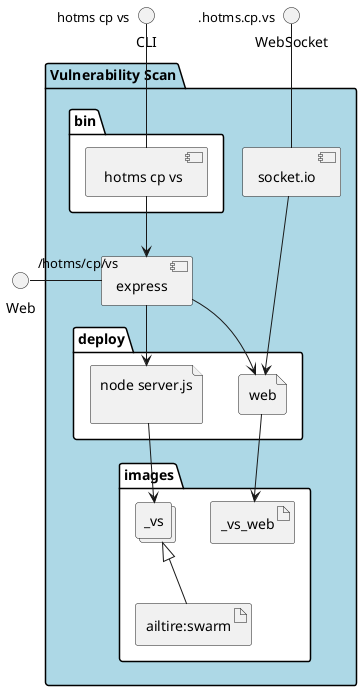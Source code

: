 @startuml
  interface CLI
  interface Web
  interface WebSocket
package "Vulnerability Scan" #lightblue {
  component express as REST
  component socket.io as socket
  folder bin #ffffff {
    component " hotms cp vs" as binName
  }
  binName --> REST

  folder deploy #ffffff {
      file "node server.js\n" as _vs_container
      REST --> _vs_container

  
    file "web" as web_container
    REST --> web_container
    socket ---> web_container
  
  }
  folder images #ffffff {
    collections "_vs" as _vsimage
    artifact "ailtire:swarm" as ailtireswarm
    _vsimage <|-- ailtireswarm
    _vs_container --> _vsimage

  
      artifact "_vs_web" as _vs_web
      web_container --> _vs_web
    
  }
}
CLI " hotms cp vs" -- binName
Web "/hotms/cp/vs" - REST
WebSocket ".hotms.cp.vs" -- socket

@enduml
